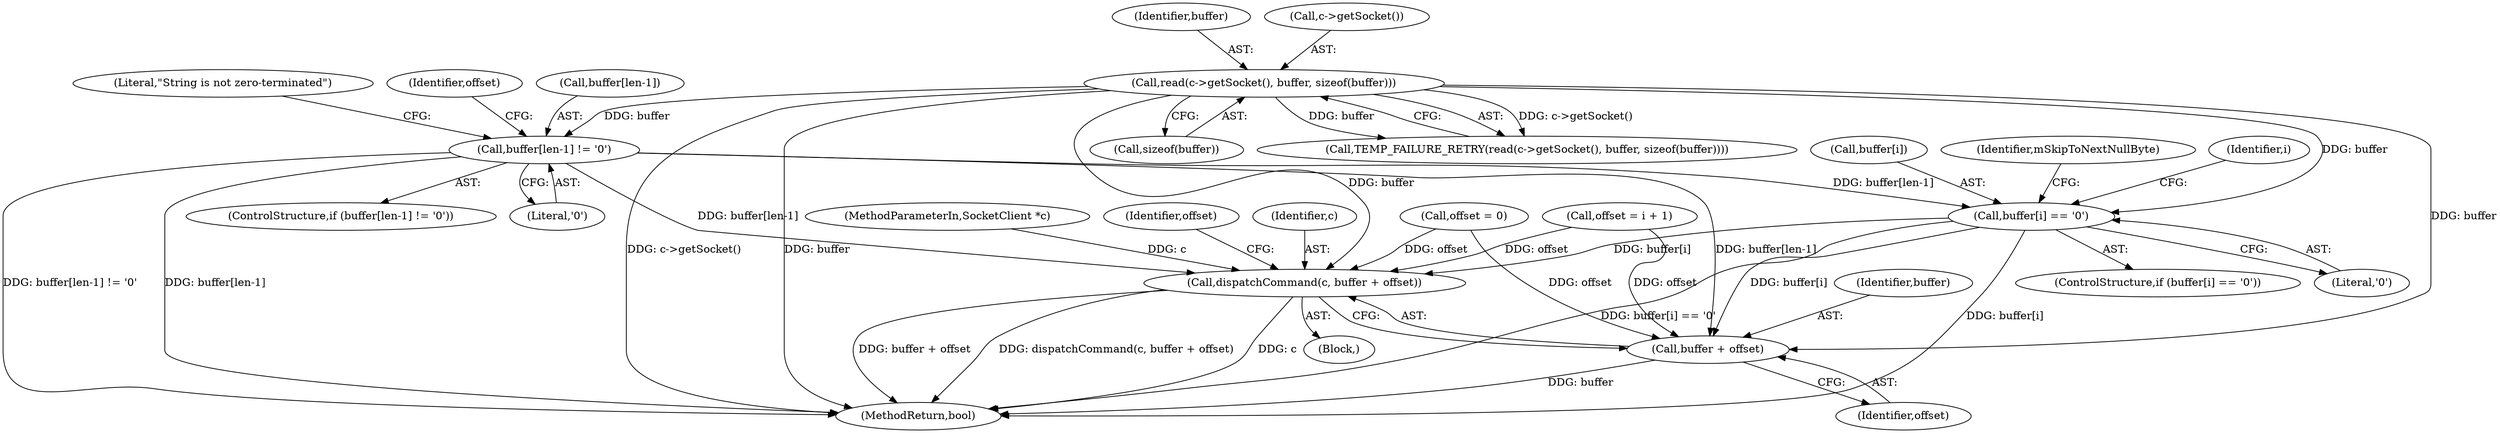 digraph "0_Android_771ab014c24a682b32990da08e87e2f0ab765bd2_0@array" {
"1000172" [label="(Call,buffer[i] == '\0')"];
"1000109" [label="(Call,read(c->getSocket(), buffer, sizeof(buffer)))"];
"1000134" [label="(Call,buffer[len-1] != '\0')"];
"1000186" [label="(Call,dispatchCommand(c, buffer + offset))"];
"1000188" [label="(Call,buffer + offset)"];
"1000109" [label="(Call,read(c->getSocket(), buffer, sizeof(buffer)))"];
"1000171" [label="(ControlStructure,if (buffer[i] == '\0'))"];
"1000176" [label="(Literal,'\0')"];
"1000102" [label="(MethodParameterIn,SocketClient *c)"];
"1000201" [label="(MethodReturn,bool)"];
"1000189" [label="(Identifier,buffer)"];
"1000192" [label="(Identifier,offset)"];
"1000112" [label="(Call,sizeof(buffer))"];
"1000157" [label="(Call,offset = 0)"];
"1000186" [label="(Call,dispatchCommand(c, buffer + offset))"];
"1000190" [label="(Identifier,offset)"];
"1000143" [label="(Literal,\"String is not zero-terminated\")"];
"1000191" [label="(Call,offset = i + 1)"];
"1000188" [label="(Call,buffer + offset)"];
"1000187" [label="(Identifier,c)"];
"1000173" [label="(Call,buffer[i])"];
"1000133" [label="(ControlStructure,if (buffer[len-1] != '\0'))"];
"1000158" [label="(Identifier,offset)"];
"1000179" [label="(Identifier,mSkipToNextNullByte)"];
"1000111" [label="(Identifier,buffer)"];
"1000134" [label="(Call,buffer[len-1] != '\0')"];
"1000169" [label="(Identifier,i)"];
"1000140" [label="(Literal,'\0')"];
"1000172" [label="(Call,buffer[i] == '\0')"];
"1000108" [label="(Call,TEMP_FAILURE_RETRY(read(c->getSocket(), buffer, sizeof(buffer))))"];
"1000135" [label="(Call,buffer[len-1])"];
"1000185" [label="(Block,)"];
"1000110" [label="(Call,c->getSocket())"];
"1000172" -> "1000171"  [label="AST: "];
"1000172" -> "1000176"  [label="CFG: "];
"1000173" -> "1000172"  [label="AST: "];
"1000176" -> "1000172"  [label="AST: "];
"1000179" -> "1000172"  [label="CFG: "];
"1000169" -> "1000172"  [label="CFG: "];
"1000172" -> "1000201"  [label="DDG: buffer[i] == '\0'"];
"1000172" -> "1000201"  [label="DDG: buffer[i]"];
"1000109" -> "1000172"  [label="DDG: buffer"];
"1000134" -> "1000172"  [label="DDG: buffer[len-1]"];
"1000172" -> "1000186"  [label="DDG: buffer[i]"];
"1000172" -> "1000188"  [label="DDG: buffer[i]"];
"1000109" -> "1000108"  [label="AST: "];
"1000109" -> "1000112"  [label="CFG: "];
"1000110" -> "1000109"  [label="AST: "];
"1000111" -> "1000109"  [label="AST: "];
"1000112" -> "1000109"  [label="AST: "];
"1000108" -> "1000109"  [label="CFG: "];
"1000109" -> "1000201"  [label="DDG: c->getSocket()"];
"1000109" -> "1000201"  [label="DDG: buffer"];
"1000109" -> "1000108"  [label="DDG: c->getSocket()"];
"1000109" -> "1000108"  [label="DDG: buffer"];
"1000109" -> "1000134"  [label="DDG: buffer"];
"1000109" -> "1000186"  [label="DDG: buffer"];
"1000109" -> "1000188"  [label="DDG: buffer"];
"1000134" -> "1000133"  [label="AST: "];
"1000134" -> "1000140"  [label="CFG: "];
"1000135" -> "1000134"  [label="AST: "];
"1000140" -> "1000134"  [label="AST: "];
"1000143" -> "1000134"  [label="CFG: "];
"1000158" -> "1000134"  [label="CFG: "];
"1000134" -> "1000201"  [label="DDG: buffer[len-1] != '\0'"];
"1000134" -> "1000201"  [label="DDG: buffer[len-1]"];
"1000134" -> "1000186"  [label="DDG: buffer[len-1]"];
"1000134" -> "1000188"  [label="DDG: buffer[len-1]"];
"1000186" -> "1000185"  [label="AST: "];
"1000186" -> "1000188"  [label="CFG: "];
"1000187" -> "1000186"  [label="AST: "];
"1000188" -> "1000186"  [label="AST: "];
"1000192" -> "1000186"  [label="CFG: "];
"1000186" -> "1000201"  [label="DDG: buffer + offset"];
"1000186" -> "1000201"  [label="DDG: dispatchCommand(c, buffer + offset)"];
"1000186" -> "1000201"  [label="DDG: c"];
"1000102" -> "1000186"  [label="DDG: c"];
"1000157" -> "1000186"  [label="DDG: offset"];
"1000191" -> "1000186"  [label="DDG: offset"];
"1000188" -> "1000190"  [label="CFG: "];
"1000189" -> "1000188"  [label="AST: "];
"1000190" -> "1000188"  [label="AST: "];
"1000188" -> "1000201"  [label="DDG: buffer"];
"1000157" -> "1000188"  [label="DDG: offset"];
"1000191" -> "1000188"  [label="DDG: offset"];
}
